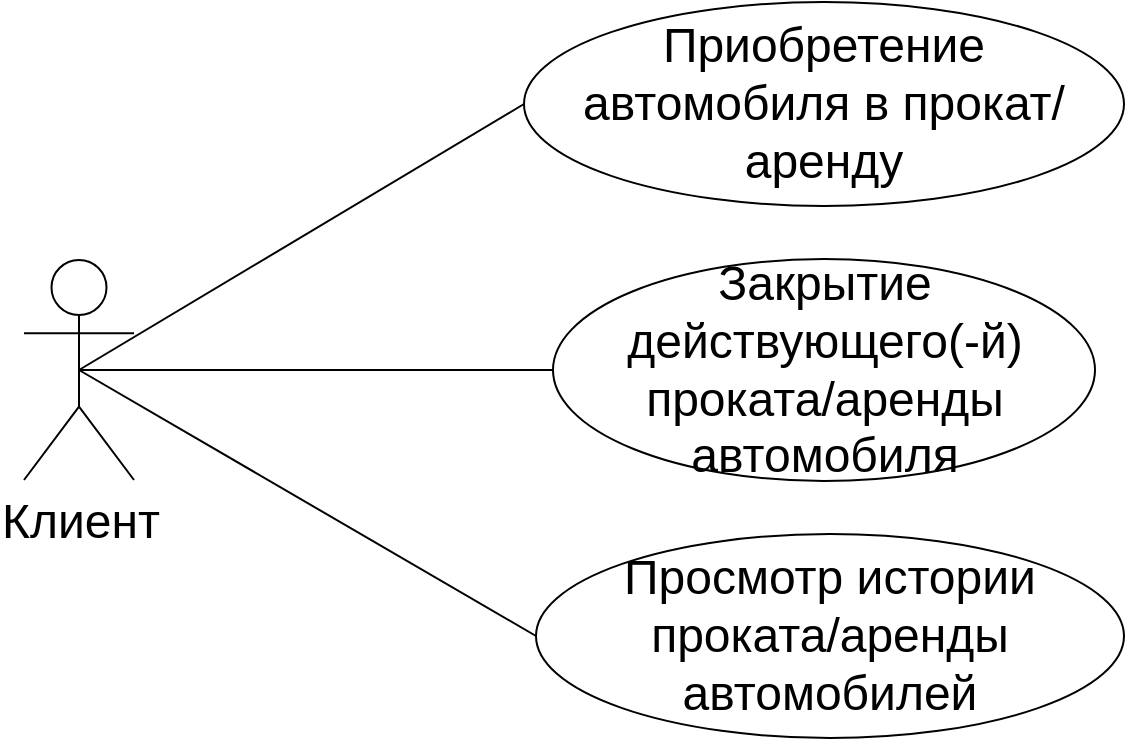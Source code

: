 <mxfile version="11.3.0" type="device" pages="1"><diagram id="2dSRBQ6ZMtg22wSN-ftj" name="Страница 1"><mxGraphModel dx="2044" dy="706" grid="1" gridSize="10" guides="1" tooltips="1" connect="1" arrows="1" fold="1" page="1" pageScale="1" pageWidth="827" pageHeight="1169" math="0" shadow="0"><root><mxCell id="0"/><mxCell id="1" parent="0"/><mxCell id="hXpGk8Rmq3E_s6R6mvWx-1" value="&lt;font style=&quot;font-size: 24px&quot;&gt;Клиент&lt;/font&gt;" style="shape=umlActor;verticalLabelPosition=bottom;labelBackgroundColor=#ffffff;verticalAlign=top;html=1;outlineConnect=0;" parent="1" vertex="1"><mxGeometry x="-440" y="181" width="55" height="110" as="geometry"/></mxCell><mxCell id="hXpGk8Rmq3E_s6R6mvWx-7" value="&lt;font style=&quot;font-size: 24px&quot;&gt;Просмотр истории проката/аренды автомобилей&lt;/font&gt;" style="ellipse;whiteSpace=wrap;html=1;" parent="1" vertex="1"><mxGeometry x="-184" y="318" width="294" height="102" as="geometry"/></mxCell><mxCell id="hXpGk8Rmq3E_s6R6mvWx-11" value="&lt;font style=&quot;font-size: 24px&quot;&gt;Приобретение автомобиля в прокат/аренду&lt;/font&gt;" style="ellipse;whiteSpace=wrap;html=1;" parent="1" vertex="1"><mxGeometry x="-190" y="52" width="300" height="102" as="geometry"/></mxCell><mxCell id="hXpGk8Rmq3E_s6R6mvWx-12" value="&lt;font style=&quot;font-size: 24px&quot;&gt;Закрытие действующего(-й) проката/аренды автомобиля&lt;/font&gt;" style="ellipse;whiteSpace=wrap;html=1;" parent="1" vertex="1"><mxGeometry x="-175.5" y="180.5" width="271" height="111" as="geometry"/></mxCell><mxCell id="hXpGk8Rmq3E_s6R6mvWx-20" value="" style="endArrow=none;html=1;entryX=0;entryY=0.5;entryDx=0;entryDy=0;exitX=0.5;exitY=0.5;exitDx=0;exitDy=0;exitPerimeter=0;" parent="1" source="hXpGk8Rmq3E_s6R6mvWx-1" target="hXpGk8Rmq3E_s6R6mvWx-7" edge="1"><mxGeometry width="50" height="50" relative="1" as="geometry"><mxPoint x="70" y="240" as="sourcePoint"/><mxPoint x="130" y="390" as="targetPoint"/></mxGeometry></mxCell><mxCell id="hXpGk8Rmq3E_s6R6mvWx-21" value="" style="endArrow=none;html=1;entryX=0;entryY=0.5;entryDx=0;entryDy=0;exitX=0.5;exitY=0.5;exitDx=0;exitDy=0;exitPerimeter=0;" parent="1" source="hXpGk8Rmq3E_s6R6mvWx-1" target="hXpGk8Rmq3E_s6R6mvWx-12" edge="1"><mxGeometry width="50" height="50" relative="1" as="geometry"><mxPoint x="70" y="230" as="sourcePoint"/><mxPoint x="90" y="460" as="targetPoint"/></mxGeometry></mxCell><mxCell id="hXpGk8Rmq3E_s6R6mvWx-23" value="" style="endArrow=none;html=1;entryX=0;entryY=0.5;entryDx=0;entryDy=0;exitX=0.5;exitY=0.5;exitDx=0;exitDy=0;exitPerimeter=0;" parent="1" source="hXpGk8Rmq3E_s6R6mvWx-1" target="hXpGk8Rmq3E_s6R6mvWx-11" edge="1"><mxGeometry width="50" height="50" relative="1" as="geometry"><mxPoint x="50" y="170" as="sourcePoint"/><mxPoint x="100" y="120" as="targetPoint"/></mxGeometry></mxCell></root></mxGraphModel></diagram></mxfile>